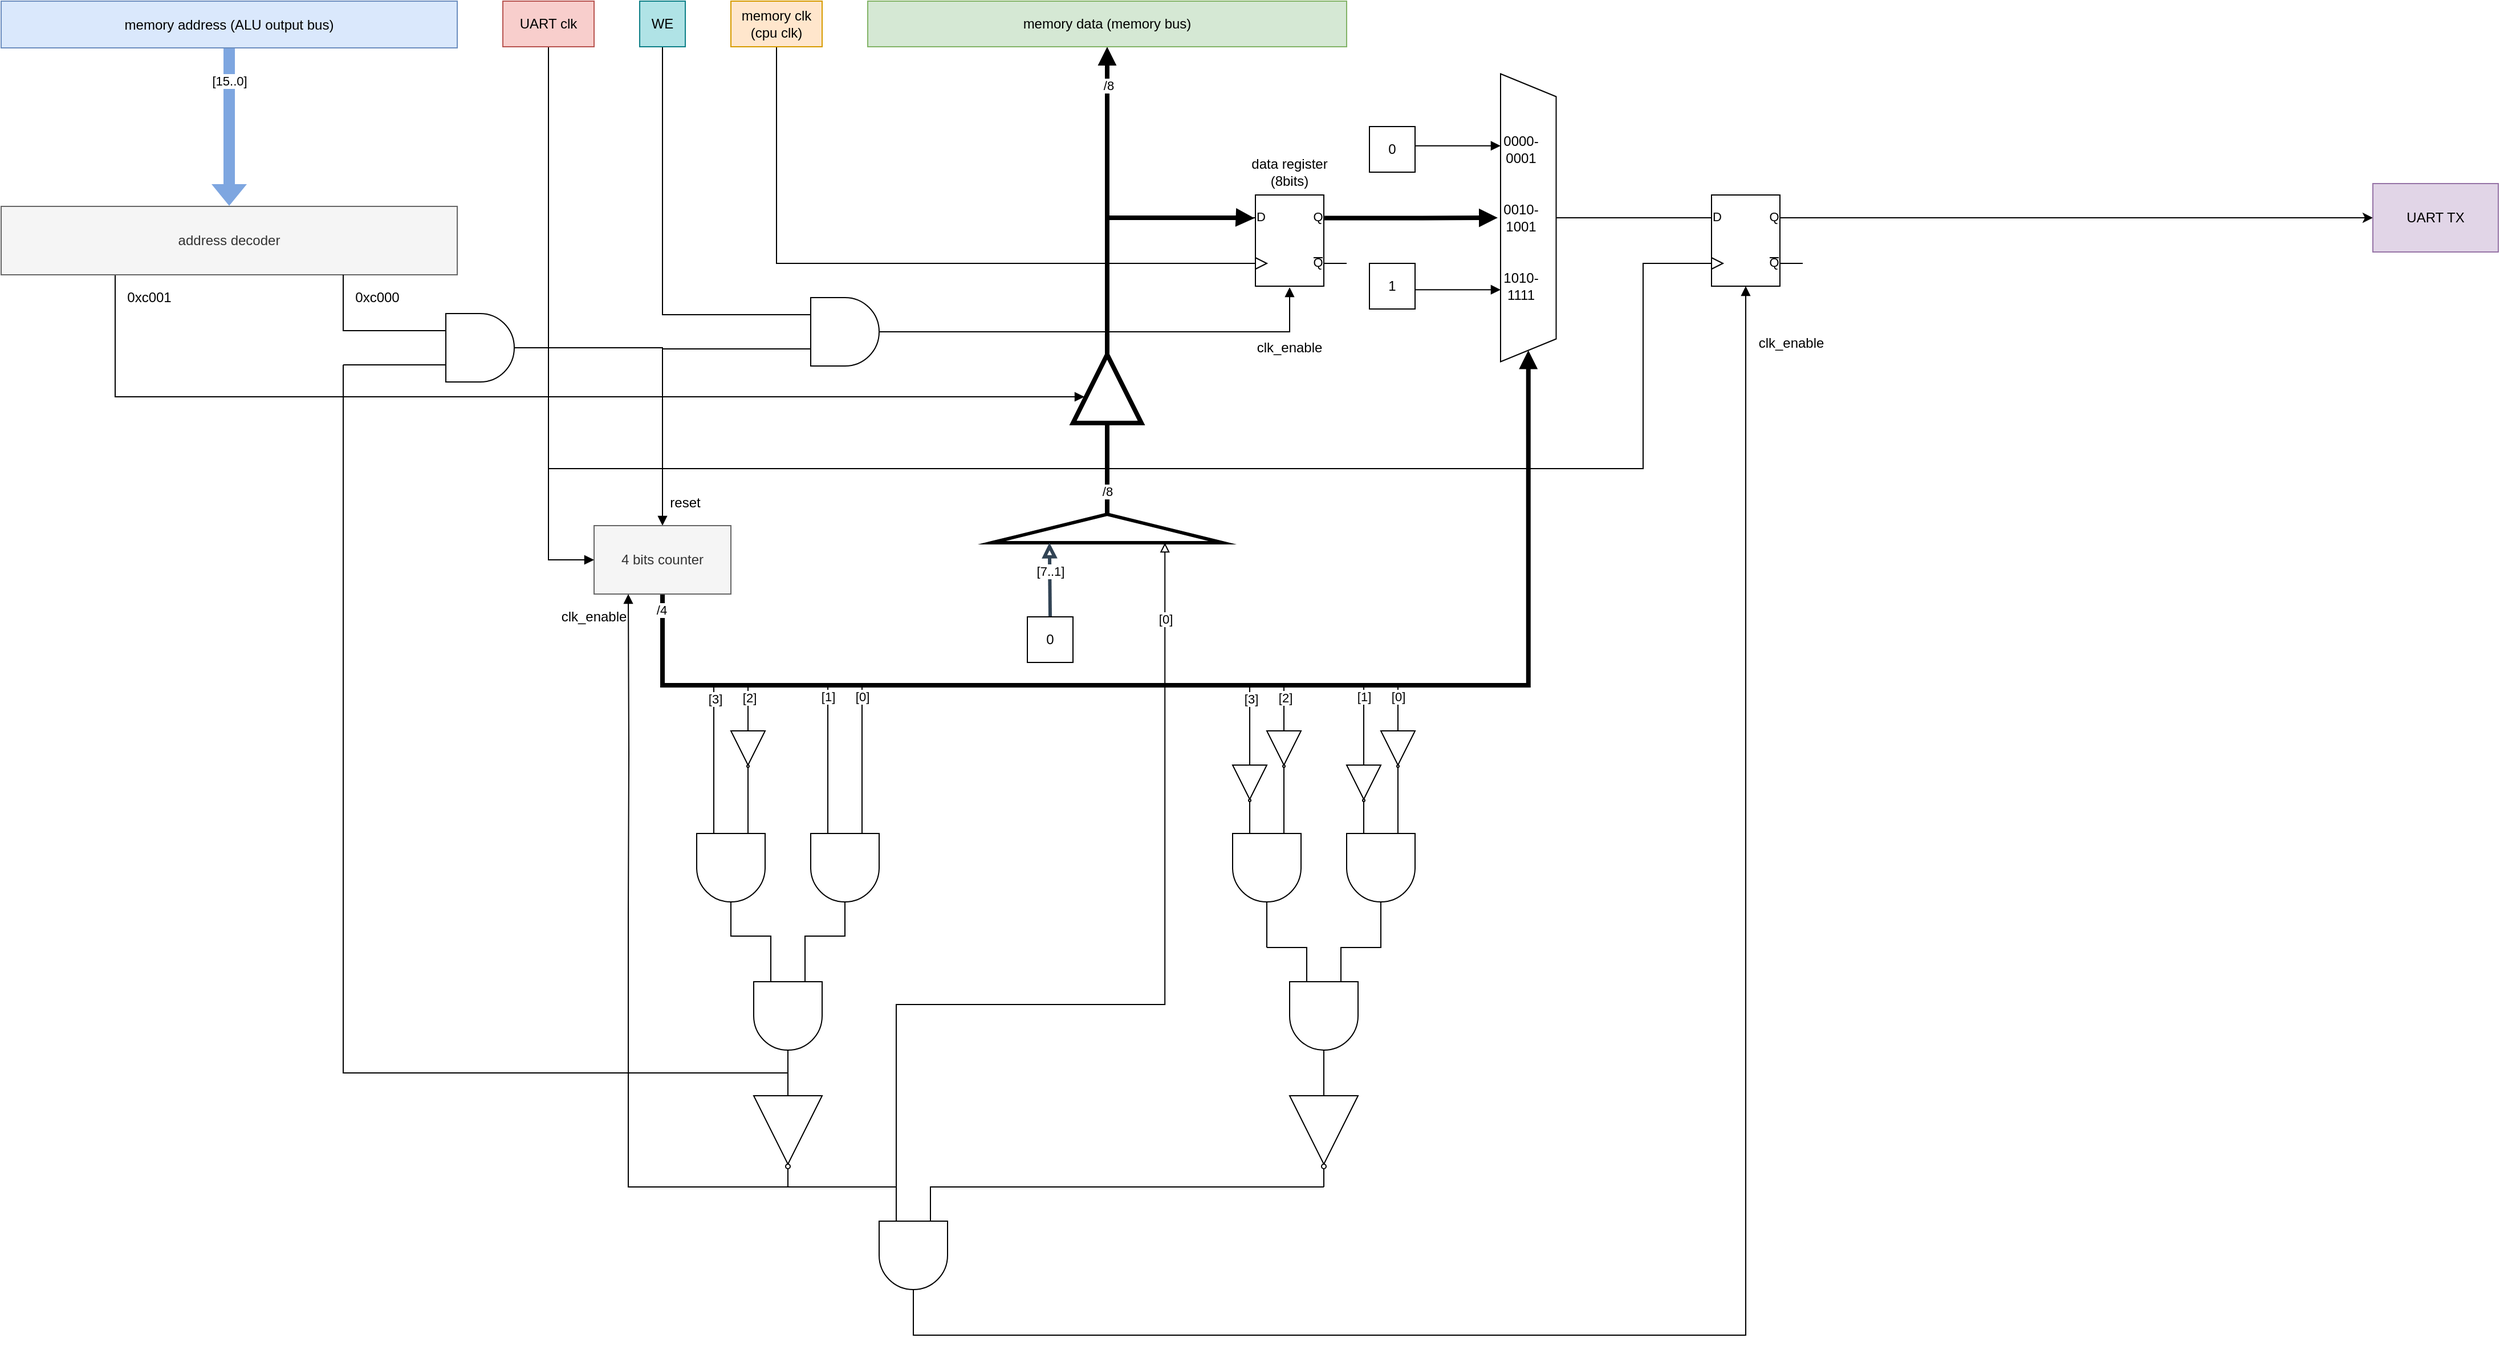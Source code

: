 <mxfile version="13.7.3" type="device"><diagram id="7D-d-U_ZMZXxSPZQXBh3" name="Page-1"><mxGraphModel dx="1422" dy="822" grid="1" gridSize="10" guides="1" tooltips="1" connect="1" arrows="1" fold="1" page="1" pageScale="1" pageWidth="1169" pageHeight="827" math="0" shadow="0"><root><mxCell id="0"/><mxCell id="1" parent="0"/><mxCell id="1C5JCf1jaCielzwWDUBh-17" style="edgeStyle=orthogonalEdgeStyle;rounded=0;orthogonalLoop=1;jettySize=auto;html=1;exitX=1;exitY=0.5;exitDx=0;exitDy=0;entryX=0.5;entryY=1.012;entryDx=0;entryDy=0;entryPerimeter=0;endArrow=block;endFill=1;fillColor=#97D077;exitPerimeter=0;" parent="1" source="1C5JCf1jaCielzwWDUBh-34" target="1C5JCf1jaCielzwWDUBh-7" edge="1"><mxGeometry relative="1" as="geometry"><Array as="points"><mxPoint x="1210" y="410"/></Array></mxGeometry></mxCell><mxCell id="1C5JCf1jaCielzwWDUBh-16" style="edgeStyle=orthogonalEdgeStyle;rounded=0;orthogonalLoop=1;jettySize=auto;html=1;exitX=0.25;exitY=1;exitDx=0;exitDy=0;endArrow=block;endFill=1;fillColor=#97D077;entryX=0.43;entryY=0.167;entryDx=0;entryDy=0;entryPerimeter=0;" parent="1" source="1C5JCf1jaCielzwWDUBh-4" target="1C5JCf1jaCielzwWDUBh-3" edge="1"><mxGeometry relative="1" as="geometry"><mxPoint x="960" y="467" as="targetPoint"/><Array as="points"><mxPoint x="180" y="467"/></Array></mxGeometry></mxCell><mxCell id="1C5JCf1jaCielzwWDUBh-11" style="edgeStyle=orthogonalEdgeStyle;rounded=0;orthogonalLoop=1;jettySize=auto;html=1;entryX=0;entryY=0.75;entryDx=0;entryDy=0;entryPerimeter=0;endArrow=none;endFill=0;" parent="1" source="1C5JCf1jaCielzwWDUBh-9" target="1C5JCf1jaCielzwWDUBh-7" edge="1"><mxGeometry relative="1" as="geometry"><Array as="points"><mxPoint x="760" y="350"/></Array></mxGeometry></mxCell><mxCell id="dZXcU3DD55itKYchqVhe-52" style="edgeStyle=orthogonalEdgeStyle;rounded=0;orthogonalLoop=1;jettySize=auto;html=1;entryX=0.5;entryY=1;entryDx=0;entryDy=0;endArrow=block;endFill=1;strokeWidth=4;fillColor=#000000;" edge="1" parent="1" source="1C5JCf1jaCielzwWDUBh-3" target="1C5JCf1jaCielzwWDUBh-2"><mxGeometry relative="1" as="geometry"/></mxCell><mxCell id="dZXcU3DD55itKYchqVhe-53" value="/8" style="edgeLabel;html=1;align=center;verticalAlign=middle;resizable=0;points=[];" vertex="1" connectable="0" parent="dZXcU3DD55itKYchqVhe-52"><mxGeometry x="0.733" y="-1" relative="1" as="geometry"><mxPoint as="offset"/></mxGeometry></mxCell><mxCell id="1C5JCf1jaCielzwWDUBh-3" value="" style="verticalLabelPosition=bottom;shadow=0;dashed=0;align=center;html=1;verticalAlign=top;shape=mxgraph.electrical.logic_gates.buffer2;rotation=90;direction=west;strokeWidth=4;fillColor=none;" parent="1" vertex="1"><mxGeometry x="1000" y="430" width="100" height="60" as="geometry"/></mxCell><mxCell id="1C5JCf1jaCielzwWDUBh-5" style="edgeStyle=orthogonalEdgeStyle;rounded=0;orthogonalLoop=1;jettySize=auto;html=1;entryX=0.5;entryY=0;entryDx=0;entryDy=0;shape=flexArrow;strokeColor=none;fillColor=#7EA6E0;" parent="1" source="1C5JCf1jaCielzwWDUBh-1" target="1C5JCf1jaCielzwWDUBh-4" edge="1"><mxGeometry relative="1" as="geometry"/></mxCell><mxCell id="1C5JCf1jaCielzwWDUBh-6" value="[15..0]" style="edgeLabel;html=1;align=center;verticalAlign=middle;resizable=0;points=[];" parent="1C5JCf1jaCielzwWDUBh-5" vertex="1" connectable="0"><mxGeometry x="-0.702" relative="1" as="geometry"><mxPoint y="8.17" as="offset"/></mxGeometry></mxCell><mxCell id="1C5JCf1jaCielzwWDUBh-1" value="memory address (ALU output bus)" style="rounded=0;whiteSpace=wrap;html=1;fillColor=#dae8fc;strokeColor=#6c8ebf;" parent="1" vertex="1"><mxGeometry x="80" y="120" width="400" height="41" as="geometry"/></mxCell><mxCell id="1C5JCf1jaCielzwWDUBh-2" value="memory data (memory bus)" style="rounded=0;whiteSpace=wrap;html=1;fillColor=#d5e8d4;strokeColor=#82b366;" parent="1" vertex="1"><mxGeometry x="840" y="120" width="420" height="40" as="geometry"/></mxCell><mxCell id="1C5JCf1jaCielzwWDUBh-4" value="address decoder" style="rounded=0;whiteSpace=wrap;html=1;fillColor=#f5f5f5;strokeColor=#666666;fontColor=#333333;" parent="1" vertex="1"><mxGeometry x="80" y="300" width="400" height="60" as="geometry"/></mxCell><mxCell id="dZXcU3DD55itKYchqVhe-14" style="edgeStyle=orthogonalEdgeStyle;rounded=0;orthogonalLoop=1;jettySize=auto;html=1;exitX=0;exitY=0.25;exitDx=0;exitDy=0;exitPerimeter=0;endArrow=block;endFill=1;fillColor=#000000;entryX=0.192;entryY=0.255;entryDx=0;entryDy=0;entryPerimeter=0;strokeWidth=4;" edge="1" parent="1" target="1C5JCf1jaCielzwWDUBh-7"><mxGeometry relative="1" as="geometry"><mxPoint x="1050" y="310" as="sourcePoint"/><Array as="points"><mxPoint x="1170" y="310"/></Array></mxGeometry></mxCell><mxCell id="dZXcU3DD55itKYchqVhe-55" style="edgeStyle=orthogonalEdgeStyle;rounded=0;orthogonalLoop=1;jettySize=auto;html=1;exitX=0.806;exitY=0.253;exitDx=0;exitDy=0;exitPerimeter=0;entryX=0;entryY=0.5;entryDx=0;entryDy=0;endArrow=block;endFill=1;strokeWidth=4;fillColor=#000000;" edge="1" parent="1" source="1C5JCf1jaCielzwWDUBh-7" target="1C5JCf1jaCielzwWDUBh-52"><mxGeometry relative="1" as="geometry"/></mxCell><mxCell id="1C5JCf1jaCielzwWDUBh-7" value="" style="verticalLabelPosition=bottom;shadow=0;dashed=0;align=center;html=1;verticalAlign=top;shape=mxgraph.electrical.logic_gates.d_type_flip-flop;strokeWidth=1;perimeterSpacing=0;sketch=0;" parent="1" vertex="1"><mxGeometry x="1160" y="290" width="100" height="80" as="geometry"/></mxCell><mxCell id="1C5JCf1jaCielzwWDUBh-9" value="memory clk (cpu clk)" style="rounded=0;whiteSpace=wrap;html=1;fillColor=#ffe6cc;strokeColor=#d79b00;" parent="1" vertex="1"><mxGeometry x="720" y="120" width="80" height="40" as="geometry"/></mxCell><mxCell id="1C5JCf1jaCielzwWDUBh-18" value="clk_enable" style="text;html=1;strokeColor=none;fillColor=none;align=center;verticalAlign=middle;whiteSpace=wrap;rounded=0;" parent="1" vertex="1"><mxGeometry x="1190" y="414" width="40" height="20" as="geometry"/></mxCell><mxCell id="dZXcU3DD55itKYchqVhe-54" value="/8" style="edgeStyle=orthogonalEdgeStyle;rounded=0;orthogonalLoop=1;jettySize=auto;html=1;entryX=0;entryY=0.5;entryDx=0;entryDy=0;endArrow=none;endFill=0;strokeWidth=4;fillColor=#000000;" edge="1" parent="1" source="1C5JCf1jaCielzwWDUBh-21" target="1C5JCf1jaCielzwWDUBh-3"><mxGeometry x="-0.333" relative="1" as="geometry"><mxPoint as="offset"/></mxGeometry></mxCell><mxCell id="1C5JCf1jaCielzwWDUBh-21" value="" style="triangle;whiteSpace=wrap;html=1;strokeWidth=3;rotation=-90;fillColor=none;" parent="1" vertex="1"><mxGeometry x="1037.5" y="481.25" width="25" height="202.5" as="geometry"/></mxCell><mxCell id="1C5JCf1jaCielzwWDUBh-25" style="rounded=0;orthogonalLoop=1;jettySize=auto;html=1;exitX=0.5;exitY=0;exitDx=0;exitDy=0;entryX=0;entryY=0.25;entryDx=0;entryDy=0;endArrow=block;endFill=0;strokeColor=#314354;strokeWidth=3;fillColor=#647687;" parent="1" source="1C5JCf1jaCielzwWDUBh-22" target="1C5JCf1jaCielzwWDUBh-21" edge="1"><mxGeometry relative="1" as="geometry"/></mxCell><mxCell id="1C5JCf1jaCielzwWDUBh-26" value="[7..1]" style="edgeLabel;html=1;align=center;verticalAlign=middle;resizable=0;points=[];" parent="1C5JCf1jaCielzwWDUBh-25" vertex="1" connectable="0"><mxGeometry x="0.24" y="-3" relative="1" as="geometry"><mxPoint x="-2.61" as="offset"/></mxGeometry></mxCell><mxCell id="1C5JCf1jaCielzwWDUBh-22" value="0" style="rounded=0;whiteSpace=wrap;html=1;strokeColor=#000000;strokeWidth=1;" parent="1" vertex="1"><mxGeometry x="980" y="660" width="40" height="40" as="geometry"/></mxCell><mxCell id="1C5JCf1jaCielzwWDUBh-28" style="edgeStyle=orthogonalEdgeStyle;rounded=0;orthogonalLoop=1;jettySize=auto;html=1;entryX=0;entryY=0.75;entryDx=0;entryDy=0;endArrow=block;endFill=0;strokeColor=#000000;strokeWidth=1;fillColor=#7EA6E0;exitX=0;exitY=0.75;exitDx=0;exitDy=0;exitPerimeter=0;" parent="1" target="1C5JCf1jaCielzwWDUBh-21" edge="1" source="dZXcU3DD55itKYchqVhe-51"><mxGeometry relative="1" as="geometry"><mxPoint x="860" y="1160" as="sourcePoint"/><Array as="points"><mxPoint x="865" y="1000"/><mxPoint x="1101" y="1000"/></Array></mxGeometry></mxCell><mxCell id="1C5JCf1jaCielzwWDUBh-29" value="[0]" style="edgeLabel;html=1;align=center;verticalAlign=middle;resizable=0;points=[];" parent="1C5JCf1jaCielzwWDUBh-28" vertex="1" connectable="0"><mxGeometry x="0.836" relative="1" as="geometry"><mxPoint as="offset"/></mxGeometry></mxCell><mxCell id="1C5JCf1jaCielzwWDUBh-30" value="0xc000" style="text;html=1;strokeColor=none;fillColor=none;align=center;verticalAlign=middle;whiteSpace=wrap;rounded=0;" parent="1" vertex="1"><mxGeometry x="390" y="370" width="40" height="20" as="geometry"/></mxCell><mxCell id="1C5JCf1jaCielzwWDUBh-31" value="0xc001" style="text;html=1;strokeColor=none;fillColor=none;align=center;verticalAlign=middle;whiteSpace=wrap;rounded=0;" parent="1" vertex="1"><mxGeometry x="190" y="370" width="40" height="20" as="geometry"/></mxCell><mxCell id="1C5JCf1jaCielzwWDUBh-36" style="edgeStyle=orthogonalEdgeStyle;rounded=0;orthogonalLoop=1;jettySize=auto;html=1;entryX=0;entryY=0.25;entryDx=0;entryDy=0;entryPerimeter=0;endArrow=none;endFill=0;strokeColor=#000000;strokeWidth=1;fillColor=#7EA6E0;exitX=0.5;exitY=1;exitDx=0;exitDy=0;" parent="1" source="1C5JCf1jaCielzwWDUBh-32" target="1C5JCf1jaCielzwWDUBh-34" edge="1"><mxGeometry relative="1" as="geometry"><Array as="points"><mxPoint x="660" y="395"/></Array></mxGeometry></mxCell><mxCell id="1C5JCf1jaCielzwWDUBh-32" value="WE" style="rounded=0;whiteSpace=wrap;html=1;fillColor=#b0e3e6;strokeColor=#0e8088;" parent="1" vertex="1"><mxGeometry x="640" y="120" width="40" height="40" as="geometry"/></mxCell><mxCell id="1C5JCf1jaCielzwWDUBh-34" value="" style="verticalLabelPosition=bottom;shadow=0;dashed=0;align=center;html=1;verticalAlign=top;shape=mxgraph.electrical.logic_gates.logic_gate;operation=and;strokeWidth=1;fillColor=#ffffff;" parent="1" vertex="1"><mxGeometry x="770" y="380" width="100" height="60" as="geometry"/></mxCell><mxCell id="1C5JCf1jaCielzwWDUBh-35" style="edgeStyle=orthogonalEdgeStyle;rounded=0;orthogonalLoop=1;jettySize=auto;html=1;exitX=1;exitY=0.5;exitDx=0;exitDy=0;endArrow=none;endFill=0;fillColor=#97D077;entryX=0;entryY=0.75;entryDx=0;entryDy=0;entryPerimeter=0;exitPerimeter=0;" parent="1" source="dZXcU3DD55itKYchqVhe-56" target="1C5JCf1jaCielzwWDUBh-34" edge="1"><mxGeometry relative="1" as="geometry"><mxPoint x="380" y="360.0" as="sourcePoint"/><mxPoint x="590" y="425" as="targetPoint"/><Array as="points"/></mxGeometry></mxCell><mxCell id="1C5JCf1jaCielzwWDUBh-44" style="edgeStyle=orthogonalEdgeStyle;rounded=0;orthogonalLoop=1;jettySize=auto;html=1;endArrow=block;endFill=1;strokeWidth=4;fillColor=#999999;entryX=1;entryY=0.5;entryDx=0;entryDy=0;" parent="1" source="1C5JCf1jaCielzwWDUBh-37" target="1C5JCf1jaCielzwWDUBh-42" edge="1"><mxGeometry relative="1" as="geometry"><mxPoint x="1419" y="600" as="targetPoint"/><Array as="points"><mxPoint x="660" y="720"/><mxPoint x="1419" y="720"/></Array></mxGeometry></mxCell><mxCell id="1C5JCf1jaCielzwWDUBh-45" value="/4" style="edgeLabel;html=1;align=center;verticalAlign=middle;resizable=0;points=[];" parent="1C5JCf1jaCielzwWDUBh-44" vertex="1" connectable="0"><mxGeometry x="-0.976" y="-1" relative="1" as="geometry"><mxPoint as="offset"/></mxGeometry></mxCell><mxCell id="1C5JCf1jaCielzwWDUBh-62" style="edgeStyle=orthogonalEdgeStyle;rounded=0;orthogonalLoop=1;jettySize=auto;html=1;endArrow=block;endFill=1;strokeColor=#000000;strokeWidth=1;fillColor=#999999;entryX=0.5;entryY=0;entryDx=0;entryDy=0;exitX=0;exitY=0.75;exitDx=0;exitDy=0;exitPerimeter=0;" parent="1" source="1C5JCf1jaCielzwWDUBh-34" target="1C5JCf1jaCielzwWDUBh-37" edge="1"><mxGeometry relative="1" as="geometry"><mxPoint x="650" y="420" as="sourcePoint"/></mxGeometry></mxCell><mxCell id="1C5JCf1jaCielzwWDUBh-37" value="4 bits counter" style="rounded=0;whiteSpace=wrap;html=1;strokeColor=#666666;strokeWidth=1;fillColor=#f5f5f5;fontColor=#333333;" parent="1" vertex="1"><mxGeometry x="600" y="580" width="120" height="60" as="geometry"/></mxCell><mxCell id="1C5JCf1jaCielzwWDUBh-40" style="edgeStyle=orthogonalEdgeStyle;rounded=0;orthogonalLoop=1;jettySize=auto;html=1;entryX=0;entryY=0.5;entryDx=0;entryDy=0;endArrow=block;endFill=1;strokeColor=#000000;strokeWidth=1;fillColor=#7EA6E0;" parent="1" source="1C5JCf1jaCielzwWDUBh-10" target="1C5JCf1jaCielzwWDUBh-37" edge="1"><mxGeometry relative="1" as="geometry"/></mxCell><mxCell id="1C5JCf1jaCielzwWDUBh-58" style="edgeStyle=orthogonalEdgeStyle;rounded=0;orthogonalLoop=1;jettySize=auto;html=1;exitX=0.5;exitY=1;exitDx=0;exitDy=0;entryX=0;entryY=0.75;entryDx=0;entryDy=0;entryPerimeter=0;endArrow=none;endFill=0;strokeColor=#000000;strokeWidth=1;fillColor=#999999;" parent="1" source="1C5JCf1jaCielzwWDUBh-10" target="1C5JCf1jaCielzwWDUBh-53" edge="1"><mxGeometry relative="1" as="geometry"><Array as="points"><mxPoint x="560" y="530"/><mxPoint x="1520" y="530"/><mxPoint x="1520" y="350"/></Array></mxGeometry></mxCell><mxCell id="1C5JCf1jaCielzwWDUBh-10" value="UART clk" style="rounded=0;whiteSpace=wrap;html=1;fillColor=#f8cecc;strokeColor=#b85450;" parent="1" vertex="1"><mxGeometry x="520" y="120" width="80" height="40" as="geometry"/></mxCell><mxCell id="1C5JCf1jaCielzwWDUBh-41" value="data register (8bits)" style="text;html=1;strokeColor=none;fillColor=none;align=center;verticalAlign=middle;whiteSpace=wrap;rounded=0;" parent="1" vertex="1"><mxGeometry x="1175" y="260" width="70" height="20" as="geometry"/></mxCell><mxCell id="1C5JCf1jaCielzwWDUBh-47" style="edgeStyle=orthogonalEdgeStyle;rounded=0;orthogonalLoop=1;jettySize=auto;html=1;exitX=1;exitY=0.5;exitDx=0;exitDy=0;entryX=0.25;entryY=1;entryDx=0;entryDy=0;endArrow=block;endFill=1;strokeColor=#000000;strokeWidth=1;fillColor=#999999;" parent="1" source="1C5JCf1jaCielzwWDUBh-46" target="1C5JCf1jaCielzwWDUBh-42" edge="1"><mxGeometry relative="1" as="geometry"><Array as="points"><mxPoint x="1320" y="247"/></Array></mxGeometry></mxCell><mxCell id="1C5JCf1jaCielzwWDUBh-54" style="edgeStyle=orthogonalEdgeStyle;rounded=0;orthogonalLoop=1;jettySize=auto;html=1;endArrow=none;endFill=0;strokeColor=#000000;strokeWidth=1;fillColor=#999999;entryX=0;entryY=0.25;entryDx=0;entryDy=0;entryPerimeter=0;" parent="1" source="1C5JCf1jaCielzwWDUBh-42" target="1C5JCf1jaCielzwWDUBh-53" edge="1"><mxGeometry relative="1" as="geometry"/></mxCell><mxCell id="1C5JCf1jaCielzwWDUBh-42" value="" style="shape=trapezoid;perimeter=trapezoidPerimeter;whiteSpace=wrap;html=1;fixedSize=1;strokeColor=#000000;strokeWidth=1;fillColor=#ffffff;rotation=90;" parent="1" vertex="1"><mxGeometry x="1293.12" y="285.62" width="252.5" height="48.75" as="geometry"/></mxCell><mxCell id="1C5JCf1jaCielzwWDUBh-46" value="0" style="rounded=0;whiteSpace=wrap;html=1;strokeColor=#000000;strokeWidth=1;" parent="1" vertex="1"><mxGeometry x="1280" y="230" width="40" height="40" as="geometry"/></mxCell><mxCell id="1C5JCf1jaCielzwWDUBh-49" style="edgeStyle=orthogonalEdgeStyle;rounded=0;orthogonalLoop=1;jettySize=auto;html=1;entryX=0.75;entryY=1;entryDx=0;entryDy=0;endArrow=block;endFill=1;strokeColor=#000000;strokeWidth=1;fillColor=#999999;" parent="1" source="1C5JCf1jaCielzwWDUBh-48" target="1C5JCf1jaCielzwWDUBh-42" edge="1"><mxGeometry relative="1" as="geometry"><Array as="points"><mxPoint x="1310" y="373"/></Array></mxGeometry></mxCell><mxCell id="1C5JCf1jaCielzwWDUBh-48" value="1" style="rounded=0;whiteSpace=wrap;html=1;strokeColor=#000000;strokeWidth=1;" parent="1" vertex="1"><mxGeometry x="1280" y="350" width="40" height="40" as="geometry"/></mxCell><mxCell id="1C5JCf1jaCielzwWDUBh-50" value="0000-0001" style="text;html=1;strokeColor=none;fillColor=none;align=center;verticalAlign=middle;whiteSpace=wrap;rounded=0;" parent="1" vertex="1"><mxGeometry x="1392.5" y="240" width="40" height="20" as="geometry"/></mxCell><mxCell id="1C5JCf1jaCielzwWDUBh-51" value="1010-1111" style="text;html=1;strokeColor=none;fillColor=none;align=center;verticalAlign=middle;whiteSpace=wrap;rounded=0;" parent="1" vertex="1"><mxGeometry x="1392.5" y="360" width="40" height="20" as="geometry"/></mxCell><mxCell id="1C5JCf1jaCielzwWDUBh-52" value="0010-&lt;br&gt;1001" style="text;html=1;strokeColor=none;fillColor=none;align=center;verticalAlign=middle;whiteSpace=wrap;rounded=0;" parent="1" vertex="1"><mxGeometry x="1392.5" y="300" width="40" height="20" as="geometry"/></mxCell><mxCell id="1C5JCf1jaCielzwWDUBh-56" style="edgeStyle=orthogonalEdgeStyle;rounded=0;orthogonalLoop=1;jettySize=auto;html=1;exitX=1;exitY=0.25;exitDx=0;exitDy=0;exitPerimeter=0;entryX=0;entryY=0.5;entryDx=0;entryDy=0;endArrow=classic;endFill=1;strokeColor=#000000;strokeWidth=1;fillColor=#999999;" parent="1" source="1C5JCf1jaCielzwWDUBh-53" target="1C5JCf1jaCielzwWDUBh-55" edge="1"><mxGeometry relative="1" as="geometry"/></mxCell><mxCell id="1C5JCf1jaCielzwWDUBh-60" style="edgeStyle=orthogonalEdgeStyle;rounded=0;orthogonalLoop=1;jettySize=auto;html=1;endArrow=block;endFill=1;strokeColor=#000000;strokeWidth=1;fillColor=#999999;exitX=1;exitY=0.5;exitDx=0;exitDy=0;exitPerimeter=0;" parent="1" target="1C5JCf1jaCielzwWDUBh-53" edge="1" source="dZXcU3DD55itKYchqVhe-51"><mxGeometry relative="1" as="geometry"><mxPoint x="1100" y="1270" as="sourcePoint"/><Array as="points"><mxPoint x="880" y="1290"/><mxPoint x="1610" y="1290"/></Array></mxGeometry></mxCell><mxCell id="1C5JCf1jaCielzwWDUBh-53" value="" style="verticalLabelPosition=bottom;shadow=0;dashed=0;align=center;html=1;verticalAlign=top;shape=mxgraph.electrical.logic_gates.d_type_flip-flop;strokeColor=#000000;strokeWidth=1;fillColor=#ffffff;" parent="1" vertex="1"><mxGeometry x="1560" y="290" width="100" height="80" as="geometry"/></mxCell><mxCell id="1C5JCf1jaCielzwWDUBh-55" value="UART TX" style="rounded=0;whiteSpace=wrap;html=1;strokeColor=#9673a6;strokeWidth=1;fillColor=#e1d5e7;" parent="1" vertex="1"><mxGeometry x="2160" y="280" width="110" height="60" as="geometry"/></mxCell><mxCell id="1C5JCf1jaCielzwWDUBh-61" value="clk_enable" style="text;html=1;strokeColor=none;fillColor=none;align=center;verticalAlign=middle;whiteSpace=wrap;rounded=0;" parent="1" vertex="1"><mxGeometry x="1630" y="410" width="40" height="20" as="geometry"/></mxCell><mxCell id="1C5JCf1jaCielzwWDUBh-63" value="reset" style="text;html=1;strokeColor=none;fillColor=none;align=center;verticalAlign=middle;whiteSpace=wrap;rounded=0;" parent="1" vertex="1"><mxGeometry x="660" y="550" width="40" height="20" as="geometry"/></mxCell><mxCell id="1C5JCf1jaCielzwWDUBh-73" style="edgeStyle=orthogonalEdgeStyle;rounded=0;orthogonalLoop=1;jettySize=auto;html=1;exitX=0;exitY=0.75;exitDx=0;exitDy=0;exitPerimeter=0;endArrow=none;endFill=0;strokeColor=#000000;strokeWidth=1;fillColor=#999999;" parent="1" source="1C5JCf1jaCielzwWDUBh-64" edge="1"><mxGeometry relative="1" as="geometry"><mxPoint x="805" y="750" as="targetPoint"/></mxGeometry></mxCell><mxCell id="dZXcU3DD55itKYchqVhe-2" style="edgeStyle=orthogonalEdgeStyle;rounded=0;orthogonalLoop=1;jettySize=auto;html=1;exitX=0;exitY=0.25;exitDx=0;exitDy=0;exitPerimeter=0;endArrow=none;endFill=0;" edge="1" parent="1" source="1C5JCf1jaCielzwWDUBh-64"><mxGeometry relative="1" as="geometry"><mxPoint x="835" y="740" as="targetPoint"/></mxGeometry></mxCell><mxCell id="1C5JCf1jaCielzwWDUBh-64" value="" style="verticalLabelPosition=bottom;shadow=0;dashed=0;align=center;html=1;verticalAlign=top;shape=mxgraph.electrical.logic_gates.logic_gate;operation=and;strokeColor=#000000;strokeWidth=1;fillColor=#ffffff;rotation=90;" parent="1" vertex="1"><mxGeometry x="770" y="850" width="100" height="60" as="geometry"/></mxCell><mxCell id="1C5JCf1jaCielzwWDUBh-66" style="edgeStyle=orthogonalEdgeStyle;rounded=0;orthogonalLoop=1;jettySize=auto;html=1;exitX=0;exitY=0.75;exitDx=0;exitDy=0;exitPerimeter=0;endArrow=none;endFill=0;strokeColor=#000000;strokeWidth=1;fillColor=#999999;" parent="1" source="1C5JCf1jaCielzwWDUBh-65" edge="1"><mxGeometry relative="1" as="geometry"><mxPoint x="705.286" y="720" as="targetPoint"/><Array as="points"><mxPoint x="705" y="720"/></Array></mxGeometry></mxCell><mxCell id="1C5JCf1jaCielzwWDUBh-68" value="[3]" style="edgeLabel;html=1;align=center;verticalAlign=middle;resizable=0;points=[];" parent="1C5JCf1jaCielzwWDUBh-66" vertex="1" connectable="0"><mxGeometry x="0.787" y="-1" relative="1" as="geometry"><mxPoint as="offset"/></mxGeometry></mxCell><mxCell id="1C5JCf1jaCielzwWDUBh-67" style="edgeStyle=orthogonalEdgeStyle;rounded=0;orthogonalLoop=1;jettySize=auto;html=1;exitX=0;exitY=0.25;exitDx=0;exitDy=0;exitPerimeter=0;endArrow=none;endFill=0;strokeColor=#000000;strokeWidth=1;fillColor=#999999;" parent="1" source="1C5JCf1jaCielzwWDUBh-65" edge="1"><mxGeometry relative="1" as="geometry"><mxPoint x="735" y="720" as="targetPoint"/></mxGeometry></mxCell><mxCell id="dZXcU3DD55itKYchqVhe-18" value="[2]" style="edgeLabel;html=1;align=center;verticalAlign=middle;resizable=0;points=[];" vertex="1" connectable="0" parent="1C5JCf1jaCielzwWDUBh-67"><mxGeometry x="0.809" y="-1" relative="1" as="geometry"><mxPoint as="offset"/></mxGeometry></mxCell><mxCell id="1C5JCf1jaCielzwWDUBh-65" value="" style="verticalLabelPosition=bottom;shadow=0;dashed=0;align=center;html=1;verticalAlign=top;shape=mxgraph.electrical.logic_gates.logic_gate;operation=and;strokeColor=#000000;strokeWidth=1;fillColor=#ffffff;rotation=90;" parent="1" vertex="1"><mxGeometry x="670" y="850" width="100" height="60" as="geometry"/></mxCell><mxCell id="1C5JCf1jaCielzwWDUBh-76" style="edgeStyle=orthogonalEdgeStyle;rounded=0;orthogonalLoop=1;jettySize=auto;html=1;exitX=0;exitY=0.5;exitDx=0;exitDy=0;endArrow=none;endFill=0;strokeColor=#000000;strokeWidth=1;fillColor=#999999;" parent="1" edge="1"><mxGeometry relative="1" as="geometry"><mxPoint x="805.032" y="720" as="targetPoint"/><mxPoint x="805" y="750" as="sourcePoint"/></mxGeometry></mxCell><mxCell id="1C5JCf1jaCielzwWDUBh-77" value="[1]" style="edgeLabel;html=1;align=center;verticalAlign=middle;resizable=0;points=[];" parent="1C5JCf1jaCielzwWDUBh-76" vertex="1" connectable="0"><mxGeometry x="0.35" relative="1" as="geometry"><mxPoint as="offset"/></mxGeometry></mxCell><mxCell id="1C5JCf1jaCielzwWDUBh-75" value="[0]" style="edgeStyle=orthogonalEdgeStyle;rounded=0;orthogonalLoop=1;jettySize=auto;html=1;exitX=0;exitY=0.5;exitDx=0;exitDy=0;endArrow=none;endFill=0;strokeColor=#000000;strokeWidth=1;fillColor=#999999;" parent="1" edge="1"><mxGeometry x="0.333" relative="1" as="geometry"><mxPoint x="835" y="720" as="targetPoint"/><mxPoint as="offset"/><mxPoint x="835" y="750" as="sourcePoint"/></mxGeometry></mxCell><mxCell id="1C5JCf1jaCielzwWDUBh-79" style="edgeStyle=orthogonalEdgeStyle;rounded=0;orthogonalLoop=1;jettySize=auto;html=1;exitX=0;exitY=0.25;exitDx=0;exitDy=0;exitPerimeter=0;entryX=1;entryY=0.5;entryDx=0;entryDy=0;entryPerimeter=0;endArrow=none;endFill=0;strokeColor=#000000;strokeWidth=1;fillColor=#999999;" parent="1" source="1C5JCf1jaCielzwWDUBh-78" target="1C5JCf1jaCielzwWDUBh-64" edge="1"><mxGeometry relative="1" as="geometry"/></mxCell><mxCell id="1C5JCf1jaCielzwWDUBh-80" style="edgeStyle=orthogonalEdgeStyle;rounded=0;orthogonalLoop=1;jettySize=auto;html=1;exitX=0;exitY=0.75;exitDx=0;exitDy=0;exitPerimeter=0;entryX=1;entryY=0.5;entryDx=0;entryDy=0;entryPerimeter=0;endArrow=none;endFill=0;strokeColor=#000000;strokeWidth=1;fillColor=#999999;" parent="1" source="1C5JCf1jaCielzwWDUBh-78" target="1C5JCf1jaCielzwWDUBh-65" edge="1"><mxGeometry relative="1" as="geometry"/></mxCell><mxCell id="1C5JCf1jaCielzwWDUBh-81" style="edgeStyle=orthogonalEdgeStyle;rounded=0;orthogonalLoop=1;jettySize=auto;html=1;entryX=0.25;entryY=1;entryDx=0;entryDy=0;endArrow=block;endFill=1;strokeColor=#000000;strokeWidth=1;fillColor=#999999;" parent="1" target="1C5JCf1jaCielzwWDUBh-37" edge="1"><mxGeometry relative="1" as="geometry"><mxPoint x="630" y="920" as="sourcePoint"/></mxGeometry></mxCell><mxCell id="1C5JCf1jaCielzwWDUBh-78" value="" style="verticalLabelPosition=bottom;shadow=0;dashed=0;align=center;html=1;verticalAlign=top;shape=mxgraph.electrical.logic_gates.logic_gate;operation=and;strokeColor=#000000;strokeWidth=1;fillColor=#ffffff;rotation=90;" parent="1" vertex="1"><mxGeometry x="720" y="980" width="100" height="60" as="geometry"/></mxCell><mxCell id="1C5JCf1jaCielzwWDUBh-82" value="clk_enable" style="text;html=1;strokeColor=none;fillColor=none;align=center;verticalAlign=middle;whiteSpace=wrap;rounded=0;" parent="1" vertex="1"><mxGeometry x="580" y="650" width="40" height="20" as="geometry"/></mxCell><mxCell id="dZXcU3DD55itKYchqVhe-59" style="edgeStyle=orthogonalEdgeStyle;rounded=0;orthogonalLoop=1;jettySize=auto;html=1;exitX=1;exitY=0.5;exitDx=0;exitDy=0;endArrow=none;endFill=0;strokeWidth=1;fillColor=#000000;" edge="1" parent="1" source="dZXcU3DD55itKYchqVhe-3"><mxGeometry relative="1" as="geometry"><mxPoint x="380" y="439" as="targetPoint"/><Array as="points"><mxPoint x="770" y="1060"/><mxPoint x="380" y="1060"/></Array></mxGeometry></mxCell><mxCell id="dZXcU3DD55itKYchqVhe-3" value="" style="verticalLabelPosition=bottom;shadow=0;dashed=0;align=center;html=1;verticalAlign=top;shape=mxgraph.electrical.logic_gates.buffer2;negating=1;strokeColor=#000000;strokeWidth=1;fillColor=#ffffff;rotation=90;" vertex="1" parent="1"><mxGeometry x="720" y="1080" width="100" height="60" as="geometry"/></mxCell><mxCell id="dZXcU3DD55itKYchqVhe-4" style="edgeStyle=orthogonalEdgeStyle;rounded=0;orthogonalLoop=1;jettySize=auto;html=1;entryX=1;entryY=0.5;entryDx=0;entryDy=0;entryPerimeter=0;endArrow=none;endFill=0;strokeColor=#000000;strokeWidth=1;fillColor=#999999;" edge="1" parent="1" target="dZXcU3DD55itKYchqVhe-3"><mxGeometry relative="1" as="geometry"><mxPoint x="630" y="920" as="sourcePoint"/><mxPoint x="770" y="1060" as="targetPoint"/><Array as="points"><mxPoint x="630" y="1160"/></Array></mxGeometry></mxCell><mxCell id="dZXcU3DD55itKYchqVhe-17" value="" style="verticalLabelPosition=bottom;shadow=0;dashed=0;align=center;html=1;verticalAlign=top;shape=mxgraph.electrical.logic_gates.buffer2;negating=1;strokeColor=#000000;strokeWidth=1;fillColor=#ffffff;rotation=90;" vertex="1" parent="1"><mxGeometry x="710" y="760" width="50" height="30" as="geometry"/></mxCell><mxCell id="dZXcU3DD55itKYchqVhe-19" style="edgeStyle=orthogonalEdgeStyle;rounded=0;orthogonalLoop=1;jettySize=auto;html=1;exitX=0;exitY=0.75;exitDx=0;exitDy=0;exitPerimeter=0;endArrow=none;endFill=0;strokeColor=#000000;strokeWidth=1;fillColor=#999999;" edge="1" parent="1" source="dZXcU3DD55itKYchqVhe-21"><mxGeometry relative="1" as="geometry"><mxPoint x="1275" y="750" as="targetPoint"/></mxGeometry></mxCell><mxCell id="dZXcU3DD55itKYchqVhe-20" style="edgeStyle=orthogonalEdgeStyle;rounded=0;orthogonalLoop=1;jettySize=auto;html=1;exitX=0;exitY=0.5;exitDx=0;exitDy=0;endArrow=none;endFill=0;" edge="1" parent="1" source="dZXcU3DD55itKYchqVhe-37"><mxGeometry relative="1" as="geometry"><mxPoint x="1305" y="740" as="targetPoint"/></mxGeometry></mxCell><mxCell id="dZXcU3DD55itKYchqVhe-21" value="" style="verticalLabelPosition=bottom;shadow=0;dashed=0;align=center;html=1;verticalAlign=top;shape=mxgraph.electrical.logic_gates.logic_gate;operation=and;strokeColor=#000000;strokeWidth=1;fillColor=#ffffff;rotation=90;" vertex="1" parent="1"><mxGeometry x="1240" y="850" width="100" height="60" as="geometry"/></mxCell><mxCell id="dZXcU3DD55itKYchqVhe-22" style="edgeStyle=orthogonalEdgeStyle;rounded=0;orthogonalLoop=1;jettySize=auto;html=1;exitX=0;exitY=0.75;exitDx=0;exitDy=0;exitPerimeter=0;endArrow=none;endFill=0;strokeColor=#000000;strokeWidth=1;fillColor=#999999;" edge="1" parent="1" source="dZXcU3DD55itKYchqVhe-26"><mxGeometry relative="1" as="geometry"><mxPoint x="1175.286" y="720" as="targetPoint"/><Array as="points"><mxPoint x="1175" y="720"/></Array></mxGeometry></mxCell><mxCell id="dZXcU3DD55itKYchqVhe-23" value="[3]" style="edgeLabel;html=1;align=center;verticalAlign=middle;resizable=0;points=[];" vertex="1" connectable="0" parent="dZXcU3DD55itKYchqVhe-22"><mxGeometry x="0.787" y="-1" relative="1" as="geometry"><mxPoint as="offset"/></mxGeometry></mxCell><mxCell id="dZXcU3DD55itKYchqVhe-24" style="edgeStyle=orthogonalEdgeStyle;rounded=0;orthogonalLoop=1;jettySize=auto;html=1;exitX=0;exitY=0.25;exitDx=0;exitDy=0;exitPerimeter=0;endArrow=none;endFill=0;strokeColor=#000000;strokeWidth=1;fillColor=#999999;" edge="1" parent="1" source="dZXcU3DD55itKYchqVhe-26"><mxGeometry relative="1" as="geometry"><mxPoint x="1205" y="720" as="targetPoint"/></mxGeometry></mxCell><mxCell id="dZXcU3DD55itKYchqVhe-25" value="[2]" style="edgeLabel;html=1;align=center;verticalAlign=middle;resizable=0;points=[];" vertex="1" connectable="0" parent="dZXcU3DD55itKYchqVhe-24"><mxGeometry x="0.809" y="-1" relative="1" as="geometry"><mxPoint as="offset"/></mxGeometry></mxCell><mxCell id="dZXcU3DD55itKYchqVhe-26" value="" style="verticalLabelPosition=bottom;shadow=0;dashed=0;align=center;html=1;verticalAlign=top;shape=mxgraph.electrical.logic_gates.logic_gate;operation=and;strokeColor=#000000;strokeWidth=1;fillColor=#ffffff;rotation=90;" vertex="1" parent="1"><mxGeometry x="1140" y="850" width="100" height="60" as="geometry"/></mxCell><mxCell id="dZXcU3DD55itKYchqVhe-27" style="edgeStyle=orthogonalEdgeStyle;rounded=0;orthogonalLoop=1;jettySize=auto;html=1;exitX=0;exitY=0.5;exitDx=0;exitDy=0;endArrow=none;endFill=0;strokeColor=#000000;strokeWidth=1;fillColor=#999999;" edge="1" parent="1"><mxGeometry relative="1" as="geometry"><mxPoint x="1275.032" y="720" as="targetPoint"/><mxPoint x="1275" y="750" as="sourcePoint"/></mxGeometry></mxCell><mxCell id="dZXcU3DD55itKYchqVhe-28" value="[1]" style="edgeLabel;html=1;align=center;verticalAlign=middle;resizable=0;points=[];" vertex="1" connectable="0" parent="dZXcU3DD55itKYchqVhe-27"><mxGeometry x="0.35" relative="1" as="geometry"><mxPoint as="offset"/></mxGeometry></mxCell><mxCell id="dZXcU3DD55itKYchqVhe-29" value="[0]" style="edgeStyle=orthogonalEdgeStyle;rounded=0;orthogonalLoop=1;jettySize=auto;html=1;exitX=0;exitY=0.5;exitDx=0;exitDy=0;endArrow=none;endFill=0;strokeColor=#000000;strokeWidth=1;fillColor=#999999;" edge="1" parent="1"><mxGeometry x="0.333" relative="1" as="geometry"><mxPoint x="1305" y="720" as="targetPoint"/><mxPoint as="offset"/><mxPoint x="1305" y="750" as="sourcePoint"/></mxGeometry></mxCell><mxCell id="dZXcU3DD55itKYchqVhe-30" style="edgeStyle=orthogonalEdgeStyle;rounded=0;orthogonalLoop=1;jettySize=auto;html=1;exitX=0;exitY=0.25;exitDx=0;exitDy=0;exitPerimeter=0;entryX=1;entryY=0.5;entryDx=0;entryDy=0;entryPerimeter=0;endArrow=none;endFill=0;strokeColor=#000000;strokeWidth=1;fillColor=#999999;" edge="1" parent="1" target="dZXcU3DD55itKYchqVhe-21"><mxGeometry relative="1" as="geometry"><mxPoint x="1255" y="960" as="sourcePoint"/><Array as="points"><mxPoint x="1255" y="950"/><mxPoint x="1290" y="950"/></Array></mxGeometry></mxCell><mxCell id="dZXcU3DD55itKYchqVhe-31" style="edgeStyle=orthogonalEdgeStyle;rounded=0;orthogonalLoop=1;jettySize=auto;html=1;entryX=1;entryY=0.5;entryDx=0;entryDy=0;entryPerimeter=0;endArrow=none;endFill=0;strokeColor=#000000;strokeWidth=1;fillColor=#999999;" edge="1" parent="1" target="dZXcU3DD55itKYchqVhe-26"><mxGeometry relative="1" as="geometry"><mxPoint x="1190" y="950" as="sourcePoint"/></mxGeometry></mxCell><mxCell id="dZXcU3DD55itKYchqVhe-32" value="" style="verticalLabelPosition=bottom;shadow=0;dashed=0;align=center;html=1;verticalAlign=top;shape=mxgraph.electrical.logic_gates.buffer2;negating=1;strokeColor=#000000;strokeWidth=1;fillColor=#ffffff;rotation=90;" vertex="1" parent="1"><mxGeometry x="1180" y="760" width="50" height="30" as="geometry"/></mxCell><mxCell id="dZXcU3DD55itKYchqVhe-33" style="edgeStyle=orthogonalEdgeStyle;rounded=0;orthogonalLoop=1;jettySize=auto;html=1;exitX=0;exitY=0.25;exitDx=0;exitDy=0;exitPerimeter=0;entryX=1;entryY=0.5;entryDx=0;entryDy=0;entryPerimeter=0;endArrow=none;endFill=0;strokeColor=#000000;strokeWidth=1;fillColor=#999999;" edge="1" parent="1" source="dZXcU3DD55itKYchqVhe-35"><mxGeometry relative="1" as="geometry"><mxPoint x="1290" y="950" as="targetPoint"/><Array as="points"><mxPoint x="1255" y="950"/></Array></mxGeometry></mxCell><mxCell id="dZXcU3DD55itKYchqVhe-34" style="edgeStyle=orthogonalEdgeStyle;rounded=0;orthogonalLoop=1;jettySize=auto;html=1;exitX=0;exitY=0.75;exitDx=0;exitDy=0;exitPerimeter=0;entryX=1;entryY=0.5;entryDx=0;entryDy=0;entryPerimeter=0;endArrow=none;endFill=0;strokeColor=#000000;strokeWidth=1;fillColor=#999999;" edge="1" parent="1" source="dZXcU3DD55itKYchqVhe-35"><mxGeometry relative="1" as="geometry"><mxPoint x="1190" y="950" as="targetPoint"/><Array as="points"><mxPoint x="1225" y="950"/></Array></mxGeometry></mxCell><mxCell id="dZXcU3DD55itKYchqVhe-35" value="" style="verticalLabelPosition=bottom;shadow=0;dashed=0;align=center;html=1;verticalAlign=top;shape=mxgraph.electrical.logic_gates.logic_gate;operation=and;strokeColor=#000000;strokeWidth=1;fillColor=#ffffff;rotation=90;" vertex="1" parent="1"><mxGeometry x="1190" y="980" width="100" height="60" as="geometry"/></mxCell><mxCell id="dZXcU3DD55itKYchqVhe-36" value="" style="verticalLabelPosition=bottom;shadow=0;dashed=0;align=center;html=1;verticalAlign=top;shape=mxgraph.electrical.logic_gates.buffer2;negating=1;strokeColor=#000000;strokeWidth=1;fillColor=#ffffff;rotation=90;" vertex="1" parent="1"><mxGeometry x="1150" y="790" width="50" height="30" as="geometry"/></mxCell><mxCell id="dZXcU3DD55itKYchqVhe-37" value="" style="verticalLabelPosition=bottom;shadow=0;dashed=0;align=center;html=1;verticalAlign=top;shape=mxgraph.electrical.logic_gates.buffer2;negating=1;strokeColor=#000000;strokeWidth=1;fillColor=#ffffff;rotation=90;" vertex="1" parent="1"><mxGeometry x="1280" y="760" width="50" height="30" as="geometry"/></mxCell><mxCell id="dZXcU3DD55itKYchqVhe-38" style="edgeStyle=orthogonalEdgeStyle;rounded=0;orthogonalLoop=1;jettySize=auto;html=1;exitX=0;exitY=0.25;exitDx=0;exitDy=0;exitPerimeter=0;endArrow=none;endFill=0;" edge="1" parent="1" source="dZXcU3DD55itKYchqVhe-21" target="dZXcU3DD55itKYchqVhe-37"><mxGeometry relative="1" as="geometry"><mxPoint x="1305" y="740" as="targetPoint"/><mxPoint x="1305" y="830" as="sourcePoint"/></mxGeometry></mxCell><mxCell id="dZXcU3DD55itKYchqVhe-39" value="" style="verticalLabelPosition=bottom;shadow=0;dashed=0;align=center;html=1;verticalAlign=top;shape=mxgraph.electrical.logic_gates.buffer2;negating=1;strokeColor=#000000;strokeWidth=1;fillColor=#ffffff;rotation=90;" vertex="1" parent="1"><mxGeometry x="1250" y="790" width="50" height="30" as="geometry"/></mxCell><mxCell id="dZXcU3DD55itKYchqVhe-43" style="edgeStyle=orthogonalEdgeStyle;rounded=0;orthogonalLoop=1;jettySize=auto;html=1;exitX=1;exitY=0.5;exitDx=0;exitDy=0;entryX=0;entryY=0.25;entryDx=0;entryDy=0;entryPerimeter=0;endArrow=none;endFill=0;fillColor=#000000;" edge="1" parent="1" source="dZXcU3DD55itKYchqVhe-41"><mxGeometry relative="1" as="geometry"><mxPoint x="895" y="1170" as="targetPoint"/><Array as="points"><mxPoint x="895" y="1160"/></Array></mxGeometry></mxCell><mxCell id="dZXcU3DD55itKYchqVhe-41" value="" style="verticalLabelPosition=bottom;shadow=0;dashed=0;align=center;html=1;verticalAlign=top;shape=mxgraph.electrical.logic_gates.buffer2;negating=1;strokeColor=#000000;strokeWidth=1;fillColor=#ffffff;rotation=90;" vertex="1" parent="1"><mxGeometry x="1190" y="1080" width="100" height="60" as="geometry"/></mxCell><mxCell id="dZXcU3DD55itKYchqVhe-44" style="edgeStyle=orthogonalEdgeStyle;rounded=0;orthogonalLoop=1;jettySize=auto;html=1;exitX=0;exitY=0.75;exitDx=0;exitDy=0;exitPerimeter=0;entryX=1;entryY=0.5;entryDx=0;entryDy=0;endArrow=none;endFill=0;fillColor=#000000;" edge="1" parent="1" target="dZXcU3DD55itKYchqVhe-3"><mxGeometry relative="1" as="geometry"><mxPoint x="865" y="1170" as="sourcePoint"/><Array as="points"><mxPoint x="865" y="1160"/></Array></mxGeometry></mxCell><mxCell id="dZXcU3DD55itKYchqVhe-51" value="" style="verticalLabelPosition=bottom;shadow=0;dashed=0;align=center;html=1;verticalAlign=top;shape=mxgraph.electrical.logic_gates.logic_gate;operation=and;sketch=0;strokeColor=#000000;strokeWidth=1;rotation=90;" vertex="1" parent="1"><mxGeometry x="830" y="1190" width="100" height="60" as="geometry"/></mxCell><mxCell id="dZXcU3DD55itKYchqVhe-58" style="edgeStyle=orthogonalEdgeStyle;rounded=0;orthogonalLoop=1;jettySize=auto;html=1;exitX=0;exitY=0.25;exitDx=0;exitDy=0;exitPerimeter=0;entryX=0.75;entryY=1;entryDx=0;entryDy=0;endArrow=none;endFill=0;strokeWidth=1;fillColor=#000000;" edge="1" parent="1" source="dZXcU3DD55itKYchqVhe-56" target="1C5JCf1jaCielzwWDUBh-4"><mxGeometry relative="1" as="geometry"/></mxCell><mxCell id="dZXcU3DD55itKYchqVhe-60" style="edgeStyle=orthogonalEdgeStyle;rounded=0;orthogonalLoop=1;jettySize=auto;html=1;exitX=0;exitY=0.75;exitDx=0;exitDy=0;exitPerimeter=0;endArrow=none;endFill=0;strokeWidth=1;fillColor=#000000;" edge="1" parent="1" source="dZXcU3DD55itKYchqVhe-56"><mxGeometry relative="1" as="geometry"><mxPoint x="380" y="439" as="targetPoint"/></mxGeometry></mxCell><mxCell id="dZXcU3DD55itKYchqVhe-56" value="" style="verticalLabelPosition=bottom;shadow=0;dashed=0;align=center;html=1;verticalAlign=top;shape=mxgraph.electrical.logic_gates.logic_gate;operation=and;strokeWidth=1;fillColor=#ffffff;" vertex="1" parent="1"><mxGeometry x="450" y="394" width="100" height="60" as="geometry"/></mxCell></root></mxGraphModel></diagram></mxfile>